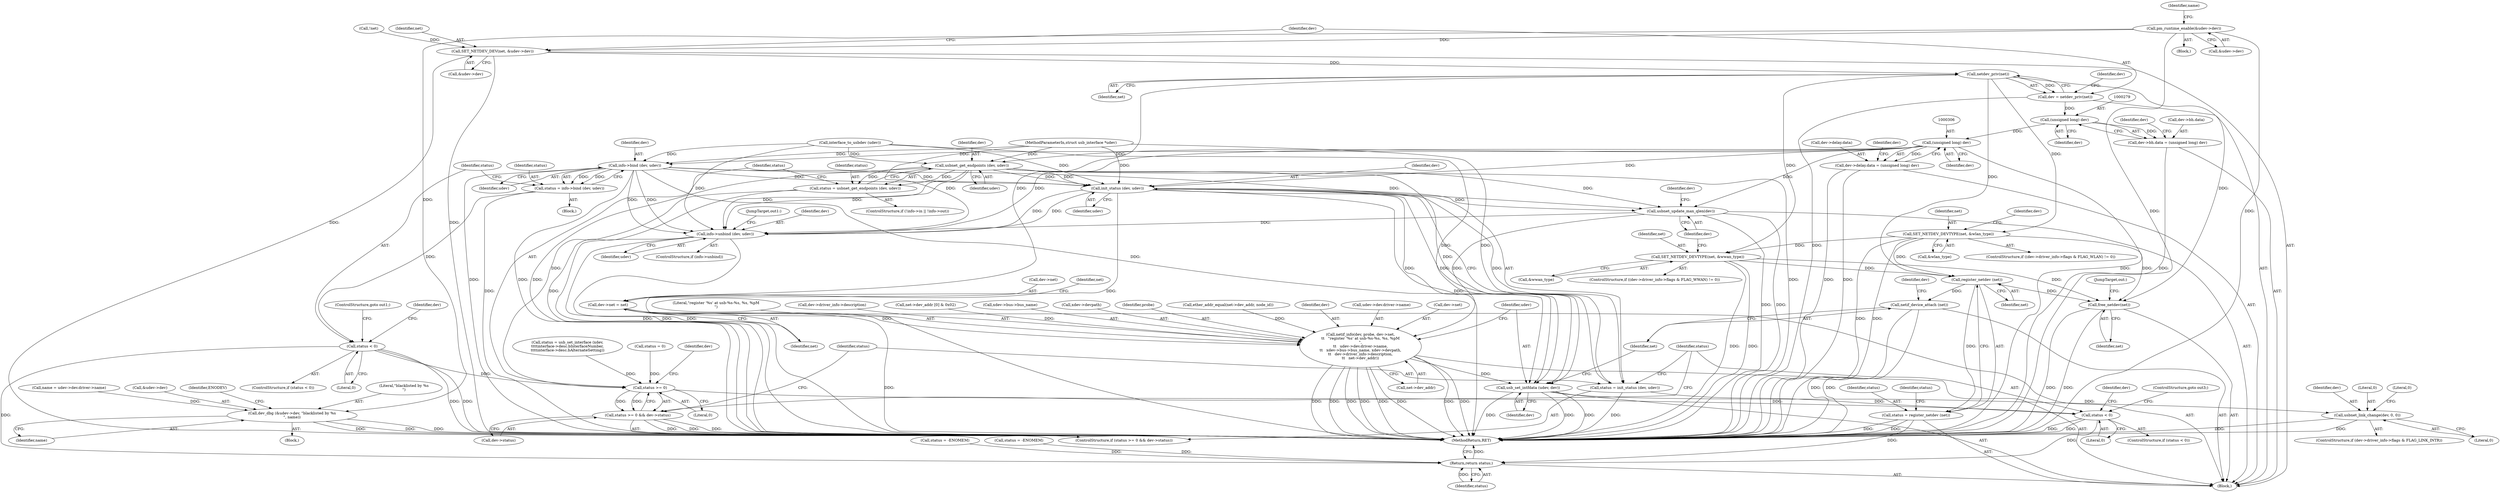 digraph "0_linux_1666984c8625b3db19a9abc298931d35ab7bc64b@pointer" {
"1000141" [label="(Call,pm_runtime_enable(&udev->dev))"];
"1000166" [label="(Call,dev_dbg (&udev->dev, \"blacklisted by %s\n\", name))"];
"1000199" [label="(Call,SET_NETDEV_DEV(net, &udev->dev))"];
"1000207" [label="(Call,netdev_priv(net))"];
"1000205" [label="(Call,dev = netdev_priv(net))"];
"1000278" [label="(Call,(unsigned long) dev)"];
"1000272" [label="(Call,dev->bh.data = (unsigned long) dev)"];
"1000305" [label="(Call,(unsigned long) dev)"];
"1000299" [label="(Call,dev->delay.data = (unsigned long) dev)"];
"1000380" [label="(Call,info->bind (dev, udev))"];
"1000378" [label="(Call,status = info->bind (dev, udev))"];
"1000384" [label="(Call,status < 0)"];
"1000554" [label="(Call,status >= 0)"];
"1000553" [label="(Call,status >= 0 && dev->status)"];
"1000566" [label="(Call,status < 0)"];
"1000760" [label="(Return,return status;)"];
"1000562" [label="(Call,init_status (dev, udev))"];
"1000560" [label="(Call,status = init_status (dev, udev))"];
"1000633" [label="(Call,usbnet_update_max_qlen(dev))"];
"1000679" [label="(Call,netif_info(dev, probe, dev->net,\n\t\t   \"register '%s' at usb-%s-%s, %s, %pM\n\",\n\t\t   udev->dev.driver->name,\n\t\t   xdev->bus->bus_name, xdev->devpath,\n\t\t   dev->driver_info->description,\n\t\t   net->dev_addr))"];
"1000709" [label="(Call,usb_set_intfdata (udev, dev))"];
"1000722" [label="(Call,usbnet_link_change(dev, 0, 0))"];
"1000743" [label="(Call,info->unbind (dev, udev))"];
"1000504" [label="(Call,usbnet_get_endpoints (dev, udev))"];
"1000502" [label="(Call,status = usbnet_get_endpoints (dev, udev))"];
"1000328" [label="(Call,dev->net = net)"];
"1000615" [label="(Call,SET_NETDEV_DEVTYPE(net, &wlan_type))"];
"1000629" [label="(Call,SET_NETDEV_DEVTYPE(net, &wwan_type))"];
"1000674" [label="(Call,register_netdev (net))"];
"1000672" [label="(Call,status = register_netdev (net))"];
"1000712" [label="(Call,netif_device_attach (net))"];
"1000757" [label="(Call,free_netdev(net))"];
"1000561" [label="(Identifier,status)"];
"1000761" [label="(Identifier,status)"];
"1000711" [label="(Identifier,dev)"];
"1000723" [label="(Identifier,dev)"];
"1000382" [label="(Identifier,udev)"];
"1000667" [label="(Call,status = -ENOMEM)"];
"1000681" [label="(Identifier,probe)"];
"1000199" [label="(Call,SET_NETDEV_DEV(net, &udev->dev))"];
"1000672" [label="(Call,status = register_netdev (net))"];
"1000595" [label="(Call,ether_addr_equal(net->dev_addr, node_id))"];
"1000506" [label="(Identifier,udev)"];
"1000680" [label="(Identifier,dev)"];
"1000686" [label="(Call,udev->dev.driver->name)"];
"1000207" [label="(Call,netdev_priv(net))"];
"1000555" [label="(Identifier,status)"];
"1000573" [label="(Identifier,dev)"];
"1000739" [label="(ControlStructure,if (info->unbind))"];
"1000568" [label="(Literal,0)"];
"1000383" [label="(ControlStructure,if (status < 0))"];
"1000675" [label="(Identifier,net)"];
"1000377" [label="(Block,)"];
"1000505" [label="(Identifier,dev)"];
"1000492" [label="(ControlStructure,if (!info->in || !info->out))"];
"1000175" [label="(Identifier,ENODEV)"];
"1000713" [label="(Identifier,net)"];
"1000712" [label="(Call,netif_device_attach (net))"];
"1000615" [label="(Call,SET_NETDEV_DEVTYPE(net, &wlan_type))"];
"1000307" [label="(Identifier,dev)"];
"1000206" [label="(Identifier,dev)"];
"1000605" [label="(ControlStructure,if ((dev->driver_info->flags & FLAG_WLAN) != 0))"];
"1000504" [label="(Call,usbnet_get_endpoints (dev, udev))"];
"1000502" [label="(Call,status = usbnet_get_endpoints (dev, udev))"];
"1000757" [label="(Call,free_netdev(net))"];
"1000634" [label="(Identifier,dev)"];
"1000630" [label="(Identifier,net)"];
"1000565" [label="(ControlStructure,if (status < 0))"];
"1000569" [label="(ControlStructure,goto out3;)"];
"1000205" [label="(Call,dev = netdev_priv(net))"];
"1000311" [label="(Identifier,dev)"];
"1000178" [label="(Call,interface_to_usbdev (udev))"];
"1000677" [label="(Identifier,status)"];
"1000147" [label="(Identifier,name)"];
"1000760" [label="(Return,return status;)"];
"1000746" [label="(JumpTarget,out1:)"];
"1000744" [label="(Identifier,dev)"];
"1000200" [label="(Identifier,net)"];
"1000165" [label="(Block,)"];
"1000172" [label="(Identifier,name)"];
"1000633" [label="(Call,usbnet_update_max_qlen(dev))"];
"1000617" [label="(Call,&wlan_type)"];
"1000280" [label="(Identifier,dev)"];
"1000201" [label="(Call,&udev->dev)"];
"1000674" [label="(Call,register_netdev (net))"];
"1000682" [label="(Call,dev->net)"];
"1000329" [label="(Call,dev->net)"];
"1000386" [label="(Literal,0)"];
"1000710" [label="(Identifier,udev)"];
"1000385" [label="(Identifier,status)"];
"1000142" [label="(Call,&udev->dev)"];
"1000685" [label="(Literal,\"register '%s' at usb-%s-%s, %s, %pM\n\")"];
"1000332" [label="(Identifier,net)"];
"1000299" [label="(Call,dev->delay.data = (unsigned long) dev)"];
"1000722" [label="(Call,usbnet_link_change(dev, 0, 0))"];
"1000166" [label="(Call,dev_dbg (&udev->dev, \"blacklisted by %s\n\", name))"];
"1000616" [label="(Identifier,net)"];
"1000743" [label="(Call,info->unbind (dev, udev))"];
"1000380" [label="(Call,info->bind (dev, udev))"];
"1000631" [label="(Call,&wwan_type)"];
"1000564" [label="(Identifier,udev)"];
"1000113" [label="(Block,)"];
"1000141" [label="(Call,pm_runtime_enable(&udev->dev))"];
"1000328" [label="(Call,dev->net = net)"];
"1000629" [label="(Call,SET_NETDEV_DEVTYPE(net, &wwan_type))"];
"1000300" [label="(Call,dev->delay.data)"];
"1000379" [label="(Identifier,status)"];
"1000387" [label="(ControlStructure,goto out1;)"];
"1000701" [label="(Call,dev->driver_info->description)"];
"1000208" [label="(Identifier,net)"];
"1000724" [label="(Literal,0)"];
"1000211" [label="(Identifier,dev)"];
"1000272" [label="(Call,dev->bh.data = (unsigned long) dev)"];
"1000335" [label="(Identifier,net)"];
"1000725" [label="(Literal,0)"];
"1000718" [label="(Identifier,dev)"];
"1000673" [label="(Identifier,status)"];
"1000185" [label="(Call,status = -ENOMEM)"];
"1000706" [label="(Call,net->dev_addr)"];
"1000171" [label="(Literal,\"blacklisted by %s\n\")"];
"1000624" [label="(Identifier,dev)"];
"1000709" [label="(Call,usb_set_intfdata (udev, dev))"];
"1000549" [label="(Call,status = 0)"];
"1000146" [label="(Call,name = udev->dev.driver->name)"];
"1000762" [label="(MethodReturn,RET)"];
"1000619" [label="(ControlStructure,if ((dev->driver_info->flags & FLAG_WWAN) != 0))"];
"1000305" [label="(Call,(unsigned long) dev)"];
"1000503" [label="(Identifier,status)"];
"1000556" [label="(Literal,0)"];
"1000111" [label="(MethodParameterIn,struct usb_interface *udev)"];
"1000558" [label="(Identifier,dev)"];
"1000563" [label="(Identifier,dev)"];
"1000638" [label="(Identifier,dev)"];
"1000394" [label="(Identifier,dev)"];
"1000727" [label="(Literal,0)"];
"1000410" [label="(Call,net->dev_addr [0] & 0x02)"];
"1000278" [label="(Call,(unsigned long) dev)"];
"1000557" [label="(Call,dev->status)"];
"1000167" [label="(Call,&udev->dev)"];
"1000554" [label="(Call,status >= 0)"];
"1000196" [label="(Call,!net)"];
"1000560" [label="(Call,status = init_status (dev, udev))"];
"1000714" [label="(ControlStructure,if (dev->driver_info->flags & FLAG_LINK_INTR))"];
"1000693" [label="(Call,xdev->bus->bus_name)"];
"1000284" [label="(Identifier,dev)"];
"1000534" [label="(Call,status = usb_set_interface (xdev,\n\t\t\t\tinterface->desc.bInterfaceNumber,\n\t\t\t\tinterface->desc.bAlternateSetting))"];
"1000135" [label="(Block,)"];
"1000759" [label="(JumpTarget,out:)"];
"1000553" [label="(Call,status >= 0 && dev->status)"];
"1000552" [label="(ControlStructure,if (status >= 0 && dev->status))"];
"1000679" [label="(Call,netif_info(dev, probe, dev->net,\n\t\t   \"register '%s' at usb-%s-%s, %s, %pM\n\",\n\t\t   udev->dev.driver->name,\n\t\t   xdev->bus->bus_name, xdev->devpath,\n\t\t   dev->driver_info->description,\n\t\t   net->dev_addr))"];
"1000562" [label="(Call,init_status (dev, udev))"];
"1000566" [label="(Call,status < 0)"];
"1000698" [label="(Call,xdev->devpath)"];
"1000273" [label="(Call,dev->bh.data)"];
"1000378" [label="(Call,status = info->bind (dev, udev))"];
"1000745" [label="(Identifier,udev)"];
"1000381" [label="(Identifier,dev)"];
"1000384" [label="(Call,status < 0)"];
"1000567" [label="(Identifier,status)"];
"1000758" [label="(Identifier,net)"];
"1000141" -> "1000135"  [label="AST: "];
"1000141" -> "1000142"  [label="CFG: "];
"1000142" -> "1000141"  [label="AST: "];
"1000147" -> "1000141"  [label="CFG: "];
"1000141" -> "1000762"  [label="DDG: "];
"1000141" -> "1000762"  [label="DDG: "];
"1000141" -> "1000166"  [label="DDG: "];
"1000141" -> "1000199"  [label="DDG: "];
"1000166" -> "1000165"  [label="AST: "];
"1000166" -> "1000172"  [label="CFG: "];
"1000167" -> "1000166"  [label="AST: "];
"1000171" -> "1000166"  [label="AST: "];
"1000172" -> "1000166"  [label="AST: "];
"1000175" -> "1000166"  [label="CFG: "];
"1000166" -> "1000762"  [label="DDG: "];
"1000166" -> "1000762"  [label="DDG: "];
"1000166" -> "1000762"  [label="DDG: "];
"1000146" -> "1000166"  [label="DDG: "];
"1000199" -> "1000113"  [label="AST: "];
"1000199" -> "1000201"  [label="CFG: "];
"1000200" -> "1000199"  [label="AST: "];
"1000201" -> "1000199"  [label="AST: "];
"1000206" -> "1000199"  [label="CFG: "];
"1000199" -> "1000762"  [label="DDG: "];
"1000199" -> "1000762"  [label="DDG: "];
"1000196" -> "1000199"  [label="DDG: "];
"1000199" -> "1000207"  [label="DDG: "];
"1000207" -> "1000205"  [label="AST: "];
"1000207" -> "1000208"  [label="CFG: "];
"1000208" -> "1000207"  [label="AST: "];
"1000205" -> "1000207"  [label="CFG: "];
"1000207" -> "1000205"  [label="DDG: "];
"1000207" -> "1000328"  [label="DDG: "];
"1000207" -> "1000615"  [label="DDG: "];
"1000207" -> "1000629"  [label="DDG: "];
"1000207" -> "1000674"  [label="DDG: "];
"1000207" -> "1000757"  [label="DDG: "];
"1000205" -> "1000113"  [label="AST: "];
"1000206" -> "1000205"  [label="AST: "];
"1000211" -> "1000205"  [label="CFG: "];
"1000205" -> "1000762"  [label="DDG: "];
"1000205" -> "1000278"  [label="DDG: "];
"1000278" -> "1000272"  [label="AST: "];
"1000278" -> "1000280"  [label="CFG: "];
"1000279" -> "1000278"  [label="AST: "];
"1000280" -> "1000278"  [label="AST: "];
"1000272" -> "1000278"  [label="CFG: "];
"1000278" -> "1000272"  [label="DDG: "];
"1000278" -> "1000305"  [label="DDG: "];
"1000272" -> "1000113"  [label="AST: "];
"1000273" -> "1000272"  [label="AST: "];
"1000284" -> "1000272"  [label="CFG: "];
"1000272" -> "1000762"  [label="DDG: "];
"1000305" -> "1000299"  [label="AST: "];
"1000305" -> "1000307"  [label="CFG: "];
"1000306" -> "1000305"  [label="AST: "];
"1000307" -> "1000305"  [label="AST: "];
"1000299" -> "1000305"  [label="CFG: "];
"1000305" -> "1000762"  [label="DDG: "];
"1000305" -> "1000299"  [label="DDG: "];
"1000305" -> "1000380"  [label="DDG: "];
"1000305" -> "1000504"  [label="DDG: "];
"1000305" -> "1000562"  [label="DDG: "];
"1000305" -> "1000633"  [label="DDG: "];
"1000305" -> "1000743"  [label="DDG: "];
"1000299" -> "1000113"  [label="AST: "];
"1000300" -> "1000299"  [label="AST: "];
"1000311" -> "1000299"  [label="CFG: "];
"1000299" -> "1000762"  [label="DDG: "];
"1000299" -> "1000762"  [label="DDG: "];
"1000380" -> "1000378"  [label="AST: "];
"1000380" -> "1000382"  [label="CFG: "];
"1000381" -> "1000380"  [label="AST: "];
"1000382" -> "1000380"  [label="AST: "];
"1000378" -> "1000380"  [label="CFG: "];
"1000380" -> "1000762"  [label="DDG: "];
"1000380" -> "1000762"  [label="DDG: "];
"1000380" -> "1000378"  [label="DDG: "];
"1000380" -> "1000378"  [label="DDG: "];
"1000111" -> "1000380"  [label="DDG: "];
"1000178" -> "1000380"  [label="DDG: "];
"1000380" -> "1000562"  [label="DDG: "];
"1000380" -> "1000562"  [label="DDG: "];
"1000380" -> "1000633"  [label="DDG: "];
"1000380" -> "1000709"  [label="DDG: "];
"1000380" -> "1000743"  [label="DDG: "];
"1000380" -> "1000743"  [label="DDG: "];
"1000378" -> "1000377"  [label="AST: "];
"1000379" -> "1000378"  [label="AST: "];
"1000385" -> "1000378"  [label="CFG: "];
"1000378" -> "1000762"  [label="DDG: "];
"1000378" -> "1000384"  [label="DDG: "];
"1000384" -> "1000383"  [label="AST: "];
"1000384" -> "1000386"  [label="CFG: "];
"1000385" -> "1000384"  [label="AST: "];
"1000386" -> "1000384"  [label="AST: "];
"1000387" -> "1000384"  [label="CFG: "];
"1000394" -> "1000384"  [label="CFG: "];
"1000384" -> "1000762"  [label="DDG: "];
"1000384" -> "1000762"  [label="DDG: "];
"1000384" -> "1000554"  [label="DDG: "];
"1000384" -> "1000760"  [label="DDG: "];
"1000554" -> "1000553"  [label="AST: "];
"1000554" -> "1000556"  [label="CFG: "];
"1000555" -> "1000554"  [label="AST: "];
"1000556" -> "1000554"  [label="AST: "];
"1000558" -> "1000554"  [label="CFG: "];
"1000553" -> "1000554"  [label="CFG: "];
"1000554" -> "1000553"  [label="DDG: "];
"1000554" -> "1000553"  [label="DDG: "];
"1000549" -> "1000554"  [label="DDG: "];
"1000502" -> "1000554"  [label="DDG: "];
"1000534" -> "1000554"  [label="DDG: "];
"1000554" -> "1000566"  [label="DDG: "];
"1000553" -> "1000552"  [label="AST: "];
"1000553" -> "1000557"  [label="CFG: "];
"1000557" -> "1000553"  [label="AST: "];
"1000561" -> "1000553"  [label="CFG: "];
"1000567" -> "1000553"  [label="CFG: "];
"1000553" -> "1000762"  [label="DDG: "];
"1000553" -> "1000762"  [label="DDG: "];
"1000553" -> "1000762"  [label="DDG: "];
"1000566" -> "1000565"  [label="AST: "];
"1000566" -> "1000568"  [label="CFG: "];
"1000567" -> "1000566"  [label="AST: "];
"1000568" -> "1000566"  [label="AST: "];
"1000569" -> "1000566"  [label="CFG: "];
"1000573" -> "1000566"  [label="CFG: "];
"1000566" -> "1000762"  [label="DDG: "];
"1000566" -> "1000762"  [label="DDG: "];
"1000560" -> "1000566"  [label="DDG: "];
"1000566" -> "1000760"  [label="DDG: "];
"1000760" -> "1000113"  [label="AST: "];
"1000760" -> "1000761"  [label="CFG: "];
"1000761" -> "1000760"  [label="AST: "];
"1000762" -> "1000760"  [label="CFG: "];
"1000760" -> "1000762"  [label="DDG: "];
"1000761" -> "1000760"  [label="DDG: "];
"1000185" -> "1000760"  [label="DDG: "];
"1000667" -> "1000760"  [label="DDG: "];
"1000672" -> "1000760"  [label="DDG: "];
"1000562" -> "1000560"  [label="AST: "];
"1000562" -> "1000564"  [label="CFG: "];
"1000563" -> "1000562"  [label="AST: "];
"1000564" -> "1000562"  [label="AST: "];
"1000560" -> "1000562"  [label="CFG: "];
"1000562" -> "1000762"  [label="DDG: "];
"1000562" -> "1000762"  [label="DDG: "];
"1000562" -> "1000560"  [label="DDG: "];
"1000562" -> "1000560"  [label="DDG: "];
"1000504" -> "1000562"  [label="DDG: "];
"1000504" -> "1000562"  [label="DDG: "];
"1000111" -> "1000562"  [label="DDG: "];
"1000178" -> "1000562"  [label="DDG: "];
"1000562" -> "1000633"  [label="DDG: "];
"1000562" -> "1000709"  [label="DDG: "];
"1000562" -> "1000743"  [label="DDG: "];
"1000562" -> "1000743"  [label="DDG: "];
"1000560" -> "1000552"  [label="AST: "];
"1000561" -> "1000560"  [label="AST: "];
"1000567" -> "1000560"  [label="CFG: "];
"1000560" -> "1000762"  [label="DDG: "];
"1000633" -> "1000113"  [label="AST: "];
"1000633" -> "1000634"  [label="CFG: "];
"1000634" -> "1000633"  [label="AST: "];
"1000638" -> "1000633"  [label="CFG: "];
"1000633" -> "1000762"  [label="DDG: "];
"1000633" -> "1000762"  [label="DDG: "];
"1000504" -> "1000633"  [label="DDG: "];
"1000633" -> "1000679"  [label="DDG: "];
"1000633" -> "1000743"  [label="DDG: "];
"1000679" -> "1000113"  [label="AST: "];
"1000679" -> "1000706"  [label="CFG: "];
"1000680" -> "1000679"  [label="AST: "];
"1000681" -> "1000679"  [label="AST: "];
"1000682" -> "1000679"  [label="AST: "];
"1000685" -> "1000679"  [label="AST: "];
"1000686" -> "1000679"  [label="AST: "];
"1000693" -> "1000679"  [label="AST: "];
"1000698" -> "1000679"  [label="AST: "];
"1000701" -> "1000679"  [label="AST: "];
"1000706" -> "1000679"  [label="AST: "];
"1000710" -> "1000679"  [label="CFG: "];
"1000679" -> "1000762"  [label="DDG: "];
"1000679" -> "1000762"  [label="DDG: "];
"1000679" -> "1000762"  [label="DDG: "];
"1000679" -> "1000762"  [label="DDG: "];
"1000679" -> "1000762"  [label="DDG: "];
"1000679" -> "1000762"  [label="DDG: "];
"1000679" -> "1000762"  [label="DDG: "];
"1000679" -> "1000762"  [label="DDG: "];
"1000328" -> "1000679"  [label="DDG: "];
"1000410" -> "1000679"  [label="DDG: "];
"1000595" -> "1000679"  [label="DDG: "];
"1000679" -> "1000709"  [label="DDG: "];
"1000709" -> "1000113"  [label="AST: "];
"1000709" -> "1000711"  [label="CFG: "];
"1000710" -> "1000709"  [label="AST: "];
"1000711" -> "1000709"  [label="AST: "];
"1000713" -> "1000709"  [label="CFG: "];
"1000709" -> "1000762"  [label="DDG: "];
"1000709" -> "1000762"  [label="DDG: "];
"1000709" -> "1000762"  [label="DDG: "];
"1000504" -> "1000709"  [label="DDG: "];
"1000111" -> "1000709"  [label="DDG: "];
"1000178" -> "1000709"  [label="DDG: "];
"1000709" -> "1000722"  [label="DDG: "];
"1000722" -> "1000714"  [label="AST: "];
"1000722" -> "1000725"  [label="CFG: "];
"1000723" -> "1000722"  [label="AST: "];
"1000724" -> "1000722"  [label="AST: "];
"1000725" -> "1000722"  [label="AST: "];
"1000727" -> "1000722"  [label="CFG: "];
"1000722" -> "1000762"  [label="DDG: "];
"1000722" -> "1000762"  [label="DDG: "];
"1000743" -> "1000739"  [label="AST: "];
"1000743" -> "1000745"  [label="CFG: "];
"1000744" -> "1000743"  [label="AST: "];
"1000745" -> "1000743"  [label="AST: "];
"1000746" -> "1000743"  [label="CFG: "];
"1000743" -> "1000762"  [label="DDG: "];
"1000743" -> "1000762"  [label="DDG: "];
"1000743" -> "1000762"  [label="DDG: "];
"1000504" -> "1000743"  [label="DDG: "];
"1000504" -> "1000743"  [label="DDG: "];
"1000111" -> "1000743"  [label="DDG: "];
"1000178" -> "1000743"  [label="DDG: "];
"1000504" -> "1000502"  [label="AST: "];
"1000504" -> "1000506"  [label="CFG: "];
"1000505" -> "1000504"  [label="AST: "];
"1000506" -> "1000504"  [label="AST: "];
"1000502" -> "1000504"  [label="CFG: "];
"1000504" -> "1000762"  [label="DDG: "];
"1000504" -> "1000762"  [label="DDG: "];
"1000504" -> "1000502"  [label="DDG: "];
"1000504" -> "1000502"  [label="DDG: "];
"1000111" -> "1000504"  [label="DDG: "];
"1000178" -> "1000504"  [label="DDG: "];
"1000502" -> "1000492"  [label="AST: "];
"1000503" -> "1000502"  [label="AST: "];
"1000555" -> "1000502"  [label="CFG: "];
"1000502" -> "1000762"  [label="DDG: "];
"1000328" -> "1000113"  [label="AST: "];
"1000328" -> "1000332"  [label="CFG: "];
"1000329" -> "1000328"  [label="AST: "];
"1000332" -> "1000328"  [label="AST: "];
"1000335" -> "1000328"  [label="CFG: "];
"1000328" -> "1000762"  [label="DDG: "];
"1000615" -> "1000605"  [label="AST: "];
"1000615" -> "1000617"  [label="CFG: "];
"1000616" -> "1000615"  [label="AST: "];
"1000617" -> "1000615"  [label="AST: "];
"1000624" -> "1000615"  [label="CFG: "];
"1000615" -> "1000762"  [label="DDG: "];
"1000615" -> "1000762"  [label="DDG: "];
"1000615" -> "1000629"  [label="DDG: "];
"1000615" -> "1000674"  [label="DDG: "];
"1000615" -> "1000757"  [label="DDG: "];
"1000629" -> "1000619"  [label="AST: "];
"1000629" -> "1000631"  [label="CFG: "];
"1000630" -> "1000629"  [label="AST: "];
"1000631" -> "1000629"  [label="AST: "];
"1000634" -> "1000629"  [label="CFG: "];
"1000629" -> "1000762"  [label="DDG: "];
"1000629" -> "1000762"  [label="DDG: "];
"1000629" -> "1000674"  [label="DDG: "];
"1000629" -> "1000757"  [label="DDG: "];
"1000674" -> "1000672"  [label="AST: "];
"1000674" -> "1000675"  [label="CFG: "];
"1000675" -> "1000674"  [label="AST: "];
"1000672" -> "1000674"  [label="CFG: "];
"1000674" -> "1000672"  [label="DDG: "];
"1000674" -> "1000712"  [label="DDG: "];
"1000674" -> "1000757"  [label="DDG: "];
"1000672" -> "1000113"  [label="AST: "];
"1000673" -> "1000672"  [label="AST: "];
"1000677" -> "1000672"  [label="CFG: "];
"1000672" -> "1000762"  [label="DDG: "];
"1000672" -> "1000762"  [label="DDG: "];
"1000712" -> "1000113"  [label="AST: "];
"1000712" -> "1000713"  [label="CFG: "];
"1000713" -> "1000712"  [label="AST: "];
"1000718" -> "1000712"  [label="CFG: "];
"1000712" -> "1000762"  [label="DDG: "];
"1000712" -> "1000762"  [label="DDG: "];
"1000757" -> "1000113"  [label="AST: "];
"1000757" -> "1000758"  [label="CFG: "];
"1000758" -> "1000757"  [label="AST: "];
"1000759" -> "1000757"  [label="CFG: "];
"1000757" -> "1000762"  [label="DDG: "];
"1000757" -> "1000762"  [label="DDG: "];
}
